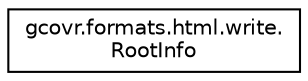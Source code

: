 digraph "Graphical Class Hierarchy"
{
 // LATEX_PDF_SIZE
  edge [fontname="Helvetica",fontsize="10",labelfontname="Helvetica",labelfontsize="10"];
  node [fontname="Helvetica",fontsize="10",shape=record];
  rankdir="LR";
  Node0 [label="gcovr.formats.html.write.\lRootInfo",height=0.2,width=0.4,color="black", fillcolor="white", style="filled",URL="$classgcovr_1_1formats_1_1html_1_1write_1_1RootInfo.html",tooltip=" "];
}
